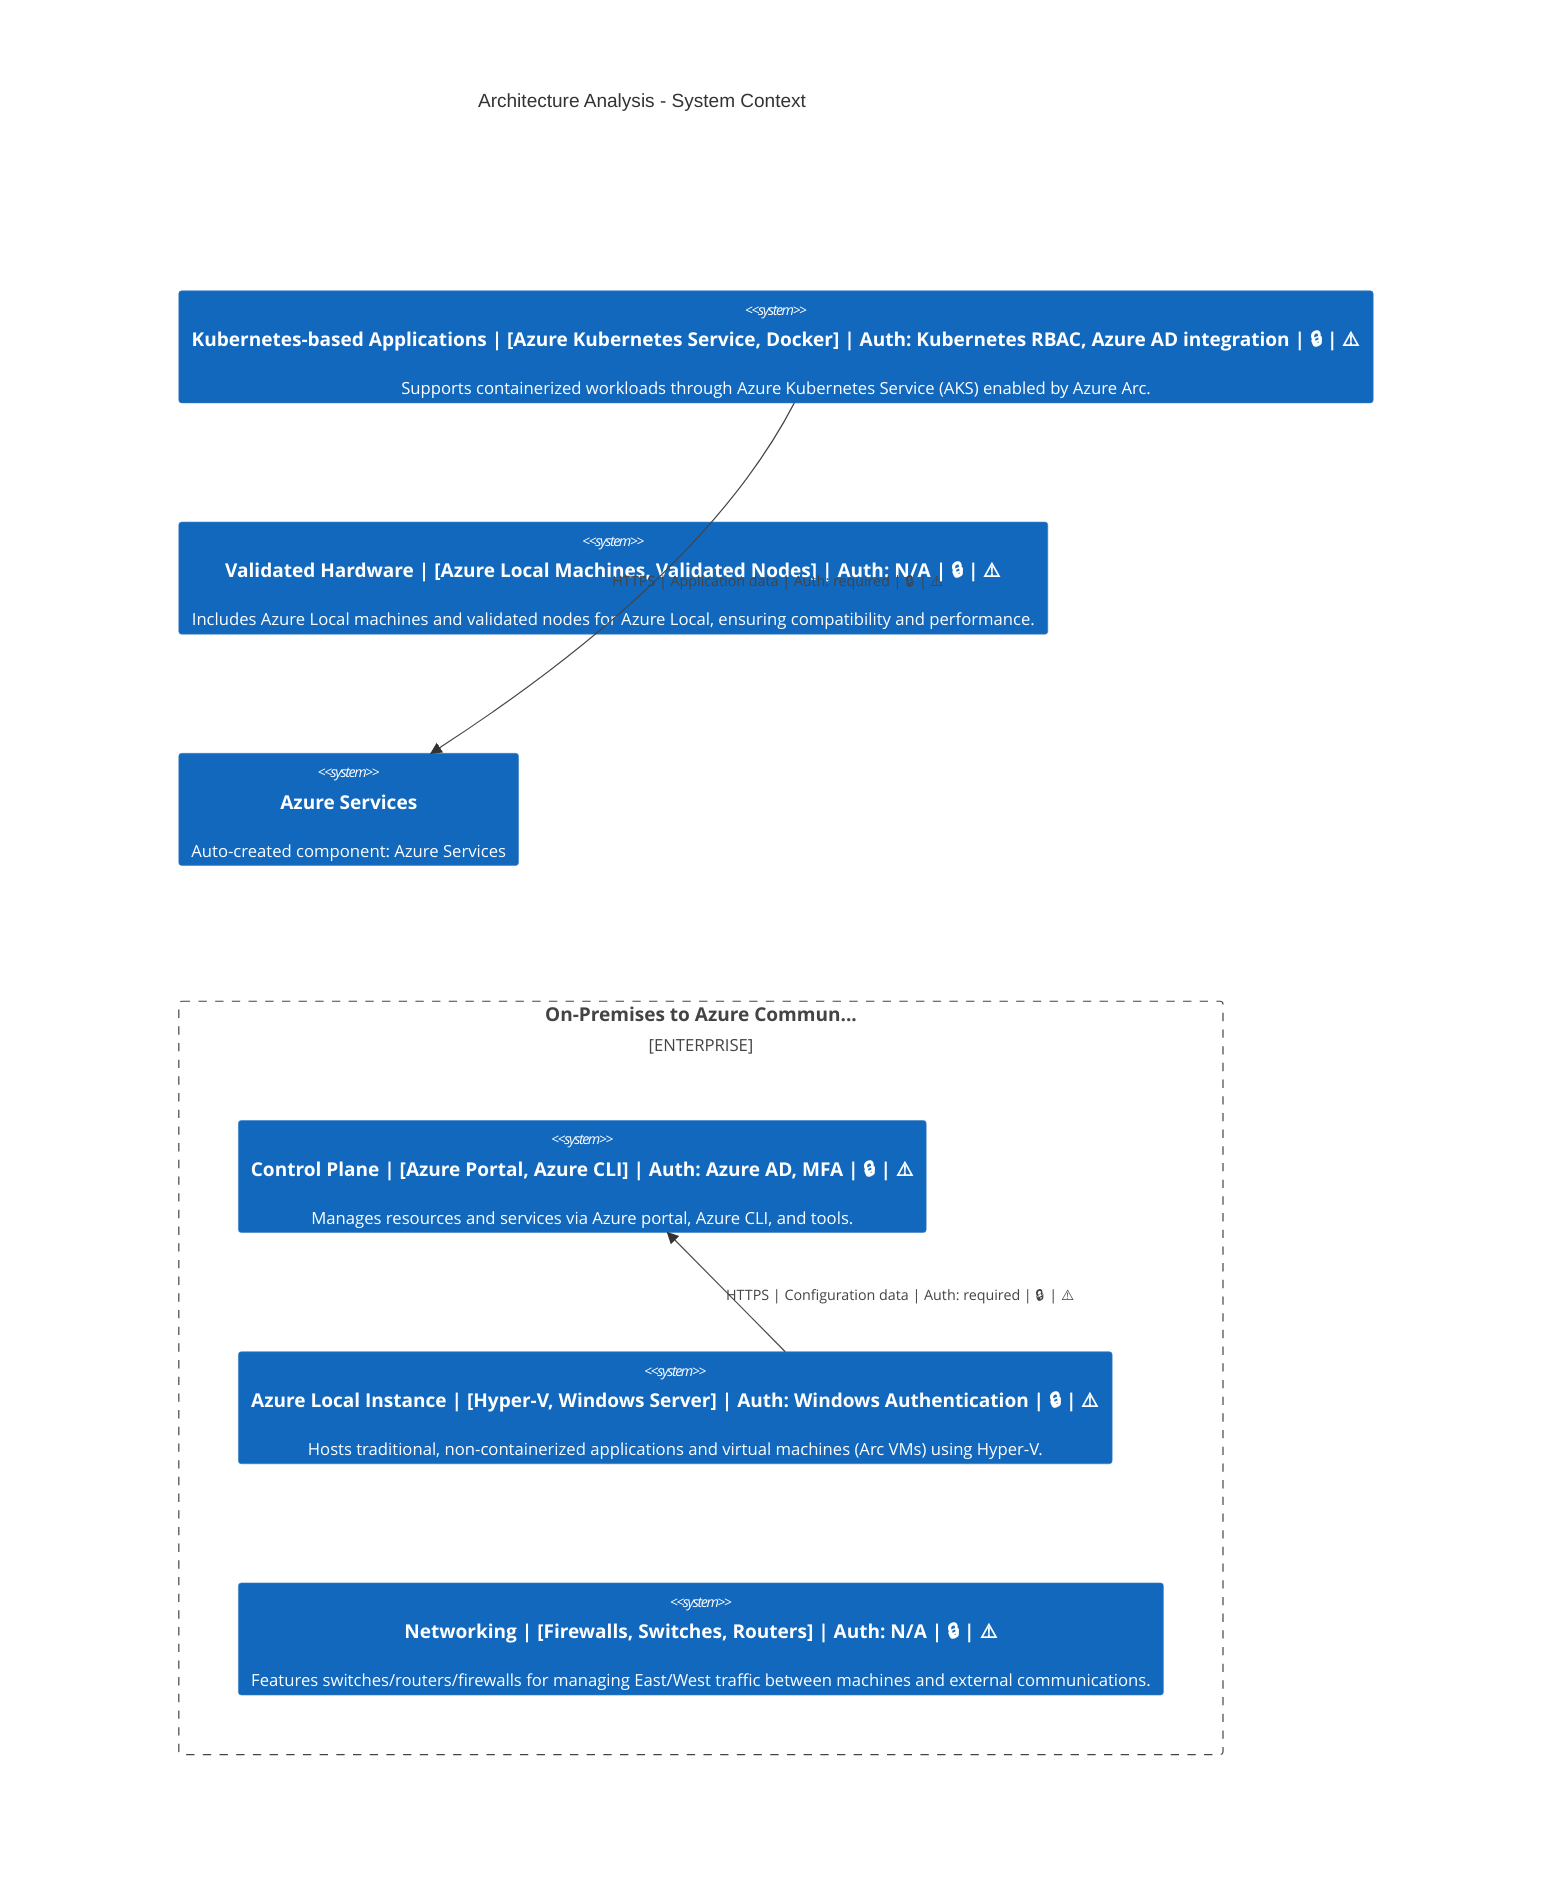 C4Context
    title Architecture Analysis - System Context
    Enterprise_Boundary(tb_On_Premises_to_Azure_Communication, "On-Premises to Azure Commun...") {
        System(Control_Plane, "Control Plane | [Azure Portal, Azure CLI] | Auth: Azure AD, MFA | 🔒 | ⚠️", "Manages resources and services via Azure portal, Azure CLI, and tools.")
        System(Azure_Local_Instance, "Azure Local Instance | [Hyper-V, Windows Server] | Auth: Windows Authentication | 🔒 | ⚠️", "Hosts traditional, non-containerized applications and virtual machines (Arc VMs) using Hyper-V.")
        System(Networking, "Networking | [Firewalls, Switches, Routers] | Auth: N/A | 🔒 | ⚠️", "Features switches/routers/firewalls for managing East/West traffic between machines and external communications.")
    }
    System(Kubernetes_based_Applications, "Kubernetes-based Applications | [Azure Kubernetes Service, Docker] | Auth: Kubernetes RBAC, Azure AD integration | 🔒 | ⚠️", "Supports containerized workloads through Azure Kubernetes Service (AKS) enabled by Azure Arc.")
    System(Validated_Hardware, "Validated Hardware | [Azure Local Machines, Validated Nodes] | Auth: N/A | 🔒 | ⚠️", "Includes Azure Local machines and validated nodes for Azure Local, ensuring compatibility and performance.")
    System(Azure_Services, "Azure Services", "Auto-created component: Azure Services")

    Rel(Azure_Local_Instance, Control_Plane, "HTTPS | Configuration data | Auth: required | 🔒 | ⚠️")
    Rel(Kubernetes_based_Applications, Azure_Services, "HTTPS | Application data | Auth: required | 🔒 | ⚠️")